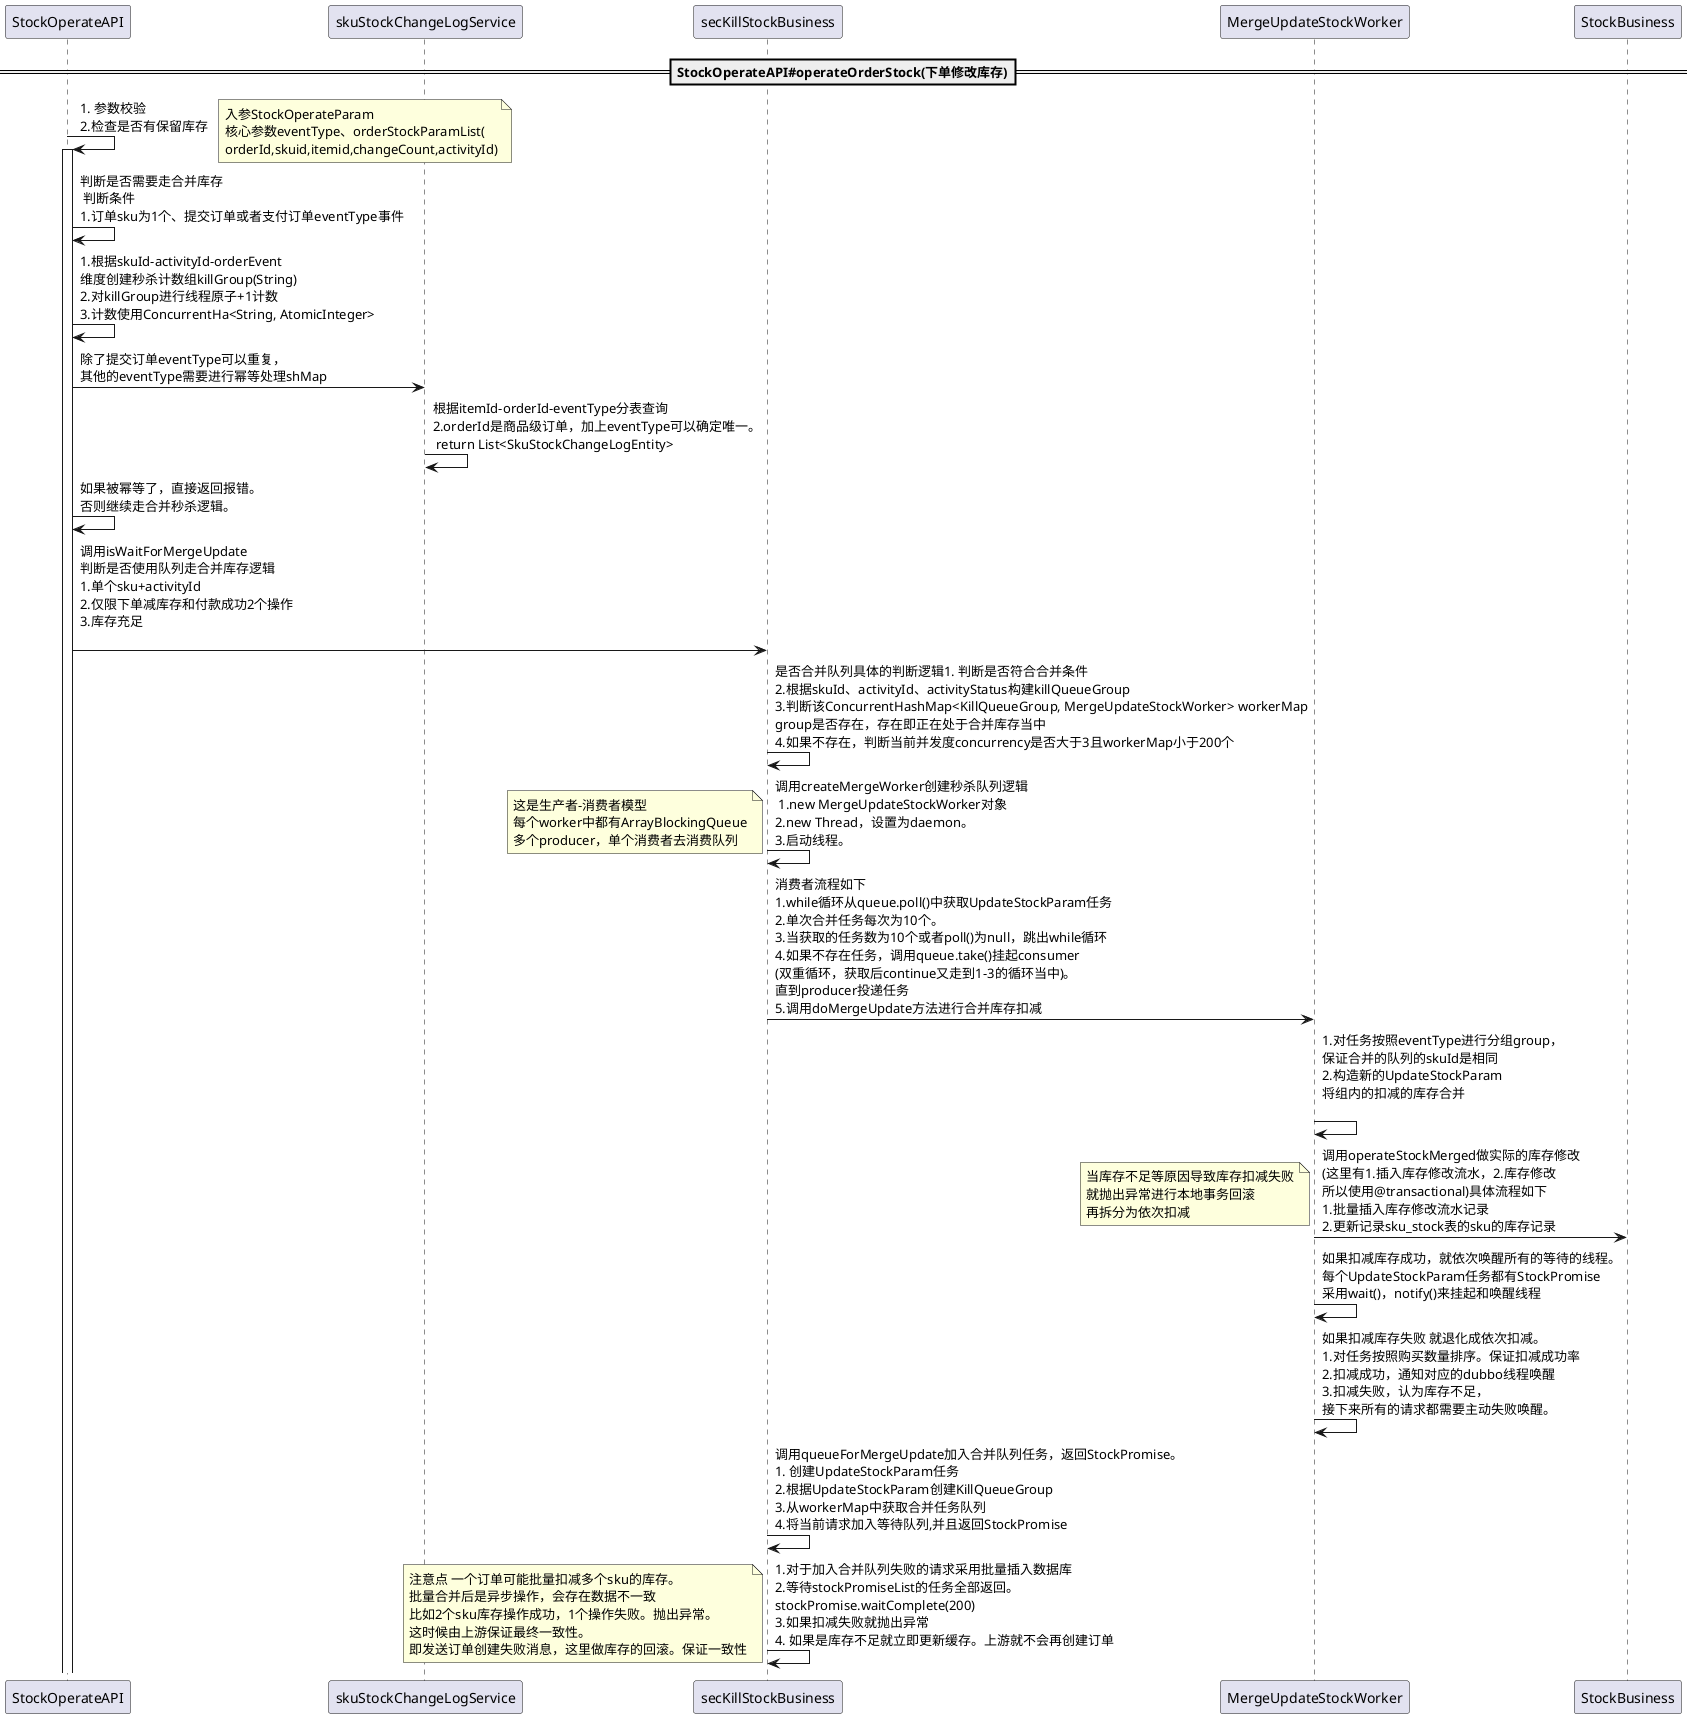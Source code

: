 @startuml
==StockOperateAPI#operateOrderStock(下单修改库存)==
StockOperateAPI -> StockOperateAPI: 1. 参数校验\n2.检查是否有保留库存
note right: 入参StockOperateParam\n核心参数eventType、orderStockParamList(\norderId,skuid,itemid,changeCount,activityId)
activate StockOperateAPI
StockOperateAPI -> StockOperateAPI: 判断是否需要走合并库存\n 判断条件\n1.订单sku为1个、提交订单或者支付订单eventType事件
StockOperateAPI -> StockOperateAPI: 1.根据skuId-activityId-orderEvent\n维度创建秒杀计数组killGroup(String)\n2.对killGroup进行线程原子+1计数\n3.计数使用ConcurrentHa<String, AtomicInteger>
StockOperateAPI -> skuStockChangeLogService: 除了提交订单eventType可以重复，\n其他的eventType需要进行幂等处理shMap
skuStockChangeLogService -> skuStockChangeLogService: 根据itemId-orderId-eventType分表查询\n2.orderId是商品级订单，加上eventType可以确定唯一。\n return List<SkuStockChangeLogEntity>
StockOperateAPI -> StockOperateAPI: 如果被幂等了，直接返回报错。\n否则继续走合并秒杀逻辑。
StockOperateAPI -> secKillStockBusiness: 调用isWaitForMergeUpdate\n判断是否使用队列走合并库存逻辑\n1.单个sku+activityId\n2.仅限下单减库存和付款成功2个操作\n3.库存充足\n
secKillStockBusiness -> secKillStockBusiness: 是否合并队列具体的判断逻辑1. 判断是否符合合并条件\n2.根据skuId、activityId、activityStatus构建killQueueGroup\n3.判断该ConcurrentHashMap<KillQueueGroup, MergeUpdateStockWorker> workerMap\ngroup是否存在，存在即正在处于合并库存当中\n4.如果不存在，判断当前并发度concurrency是否大于3且workerMap小于200个
secKillStockBusiness -> secKillStockBusiness: 调用createMergeWorker创建秒杀队列逻辑\n 1.new MergeUpdateStockWorker对象\n2.new Thread，设置为daemon。\n3.启动线程。
note left: 这是生产者-消费者模型 \n每个worker中都有ArrayBlockingQueue\n多个producer，单个消费者去消费队列
secKillStockBusiness -> MergeUpdateStockWorker: 消费者流程如下\n1.while循环从queue.poll()中获取UpdateStockParam任务\n2.单次合并任务每次为10个。\n3.当获取的任务数为10个或者poll()为null，跳出while循环\n4.如果不存在任务，调用queue.take()挂起consumer\n(双重循环，获取后continue又走到1-3的循环当中)。\n直到producer投递任务\n5.调用doMergeUpdate方法进行合并库存扣减
MergeUpdateStockWorker -> MergeUpdateStockWorker: 1.对任务按照eventType进行分组group，\n保证合并的队列的skuId是相同\n2.构造新的UpdateStockParam\n将组内的扣减的库存合并\n
MergeUpdateStockWorker -> StockBusiness: 调用operateStockMerged做实际的库存修改\n(这里有1.插入库存修改流水，2.库存修改\n所以使用@transactional)具体流程如下\n1.批量插入库存修改流水记录\n2.更新记录sku_stock表的sku的库存记录
note left: 当库存不足等原因导致库存扣减失败\n就抛出异常进行本地事务回滚\n再拆分为依次扣减
MergeUpdateStockWorker -> MergeUpdateStockWorker: 如果扣减库存成功，就依次唤醒所有的等待的线程。\n每个UpdateStockParam任务都有StockPromise\n采用wait()，notify()来挂起和唤醒线程
MergeUpdateStockWorker -> MergeUpdateStockWorker: 如果扣减库存失败 就退化成依次扣减。\n1.对任务按照购买数量排序。保证扣减成功率\n2.扣减成功，通知对应的dubbo线程唤醒\n3.扣减失败，认为库存不足，\n接下来所有的请求都需要主动失败唤醒。
secKillStockBusiness -> secKillStockBusiness: 调用queueForMergeUpdate加入合并队列任务，返回StockPromise。\n1. 创建UpdateStockParam任务\n2.根据UpdateStockParam创建KillQueueGroup\n3.从workerMap中获取合并任务队列\n4.将当前请求加入等待队列,并且返回StockPromise
secKillStockBusiness -> secKillStockBusiness: 1.对于加入合并队列失败的请求采用批量插入数据库\n2.等待stockPromiseList的任务全部返回。\nstockPromise.waitComplete(200)\n3.如果扣减失败就抛出异常\n4. 如果是库存不足就立即更新缓存。上游就不会再创建订单
note left:注意点 一个订单可能批量扣减多个sku的库存。\n批量合并后是异步操作，会存在数据不一致\n比如2个sku库存操作成功，1个操作失败。抛出异常。\n这时候由上游保证最终一致性。\n即发送订单创建失败消息，这里做库存的回滚。保证一致性
@enduml